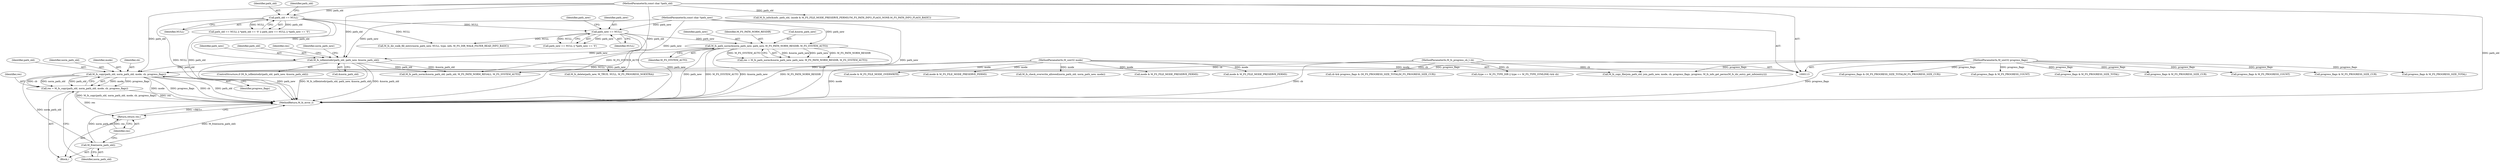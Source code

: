 digraph "0_mstdlib_db124b8f607dd0a40a9aef2d4d468fad433522a7_0@API" {
"1000203" [label="(Call,M_fs_copy(path_old, norm_path_old, mode, cb, progress_flags))"];
"1000193" [label="(Call,M_fs_isfileintodir(path_old, path_new, &norm_path_old))"];
"1000156" [label="(Call,path_old == NULL)"];
"1000114" [label="(MethodParameterIn,const char *path_old)"];
"1000177" [label="(Call,M_fs_path_norm(&norm_path_new, path_new, M_FS_PATH_NORM_RESDIR, M_FS_SYSTEM_AUTO))"];
"1000165" [label="(Call,path_new == NULL)"];
"1000115" [label="(MethodParameterIn,const char *path_new)"];
"1000116" [label="(MethodParameterIn,M_uint32 mode)"];
"1000118" [label="(MethodParameterIn,M_uint32 progress_flags)"];
"1000117" [label="(MethodParameterIn,M_fs_progress_cb_t cb)"];
"1000201" [label="(Call,res = M_fs_copy(path_old, norm_path_old, mode, cb, progress_flags))"];
"1000211" [label="(Return,return res;)"];
"1000209" [label="(Call,M_free(norm_path_old))"];
"1000166" [label="(Identifier,path_new)"];
"1000157" [label="(Identifier,path_old)"];
"1000198" [label="(Block,)"];
"1000397" [label="(Call,progress_flags & M_FS_PROGRESS_COUNT)"];
"1000116" [label="(MethodParameterIn,M_uint32 mode)"];
"1000156" [label="(Call,path_old == NULL)"];
"1000158" [label="(Identifier,NULL)"];
"1000202" [label="(Identifier,res)"];
"1000215" [label="(Call,M_fs_path_norm(&norm_path_old, path_old, M_FS_PATH_NORM_RESALL, M_FS_SYSTEM_AUTO))"];
"1000115" [label="(MethodParameterIn,const char *path_new)"];
"1000590" [label="(Call,mode & M_FS_FILE_MODE_OVERWRITE)"];
"1000175" [label="(Call,res = M_fs_path_norm(&norm_path_new, path_new, M_FS_PATH_NORM_RESDIR, M_FS_SYSTEM_AUTO))"];
"1000201" [label="(Call,res = M_fs_copy(path_old, norm_path_old, mode, cb, progress_flags))"];
"1000609" [label="(MethodReturn,M_fs_error_t)"];
"1000162" [label="(Identifier,path_old)"];
"1000155" [label="(Call,path_old == NULL || *path_old == '\0' || path_new == NULL || *path_new == '\0')"];
"1000194" [label="(Identifier,path_old)"];
"1000177" [label="(Call,M_fs_path_norm(&norm_path_new, path_new, M_FS_PATH_NORM_RESDIR, M_FS_SYSTEM_AUTO))"];
"1000496" [label="(Call,mode & M_FS_FILE_MODE_PRESERVE_PERMS)"];
"1000552" [label="(Call,progress_flags & M_FS_PROGRESS_SIZE_CUR)"];
"1000204" [label="(Identifier,path_old)"];
"1000266" [label="(Call,M_fs_check_overwrite_allowed(norm_path_old, norm_path_new, mode))"];
"1000214" [label="(Identifier,res)"];
"1000203" [label="(Call,M_fs_copy(path_old, norm_path_old, mode, cb, progress_flags))"];
"1000211" [label="(Return,return res;)"];
"1000209" [label="(Call,M_free(norm_path_old))"];
"1000192" [label="(ControlStructure,if (M_fs_isfileintodir(path_old, path_new, &norm_path_old)))"];
"1000170" [label="(Identifier,path_new)"];
"1000296" [label="(Call,mode & M_FS_FILE_MODE_PRESERVE_PERMS)"];
"1000165" [label="(Call,path_new == NULL)"];
"1000200" [label="(Identifier,norm_path_new)"];
"1000181" [label="(Identifier,M_FS_PATH_NORM_RESDIR)"];
"1000242" [label="(Call,mode & M_FS_FILE_MODE_PRESERVE_PERMS)"];
"1000511" [label="(Call,M_fs_copy_file(join_path_old, join_path_new, mode, cb, progress_flags, progress, M_fs_info_get_perms(M_fs_dir_entry_get_info(entry))))"];
"1000167" [label="(Identifier,NULL)"];
"1000205" [label="(Identifier,norm_path_old)"];
"1000196" [label="(Call,&norm_path_old)"];
"1000206" [label="(Identifier,mode)"];
"1000210" [label="(Identifier,norm_path_old)"];
"1000389" [label="(Call,progress_flags & M_FS_PROGRESS_SIZE_TOTAL)"];
"1000164" [label="(Call,path_new == NULL || *path_new == '\0')"];
"1000305" [label="(Call,cb && progress_flags & (M_FS_PROGRESS_SIZE_TOTAL|M_FS_PROGRESS_SIZE_CUR))"];
"1000307" [label="(Call,progress_flags & (M_FS_PROGRESS_SIZE_TOTAL|M_FS_PROGRESS_SIZE_CUR))"];
"1000178" [label="(Call,&norm_path_new)"];
"1000195" [label="(Identifier,path_new)"];
"1000182" [label="(Identifier,M_FS_SYSTEM_AUTO)"];
"1000560" [label="(Call,progress_flags & M_FS_PROGRESS_COUNT)"];
"1000208" [label="(Identifier,progress_flags)"];
"1000114" [label="(MethodParameterIn,const char *path_old)"];
"1000284" [label="(Call,M_fs_dir_walk_fill_entry(norm_path_new, NULL, type, info, M_FS_DIR_WALK_FILTER_READ_INFO_BASIC))"];
"1000544" [label="(Call,progress_flags & M_FS_PROGRESS_SIZE_TOTAL)"];
"1000180" [label="(Identifier,path_new)"];
"1000452" [label="(Call,progress_flags & M_FS_PROGRESS_SIZE_CUR)"];
"1000526" [label="(Call,(type == M_FS_TYPE_DIR || type == M_FS_TYPE_SYMLINK) && cb)"];
"1000193" [label="(Call,M_fs_isfileintodir(path_old, path_new, &norm_path_old))"];
"1000212" [label="(Identifier,res)"];
"1000207" [label="(Identifier,cb)"];
"1000237" [label="(Call,M_fs_info(&info, path_old, (mode & M_FS_FILE_MODE_PRESERVE_PERMS)?M_FS_PATH_INFO_FLAGS_NONE:M_FS_PATH_INFO_FLAGS_BASIC))"];
"1000118" [label="(MethodParameterIn,M_uint32 progress_flags)"];
"1000594" [label="(Call,M_fs_delete(path_new, M_TRUE, NULL, M_FS_PROGRESS_NOEXTRA))"];
"1000117" [label="(MethodParameterIn,M_fs_progress_cb_t cb)"];
"1000203" -> "1000201"  [label="AST: "];
"1000203" -> "1000208"  [label="CFG: "];
"1000204" -> "1000203"  [label="AST: "];
"1000205" -> "1000203"  [label="AST: "];
"1000206" -> "1000203"  [label="AST: "];
"1000207" -> "1000203"  [label="AST: "];
"1000208" -> "1000203"  [label="AST: "];
"1000201" -> "1000203"  [label="CFG: "];
"1000203" -> "1000609"  [label="DDG: mode"];
"1000203" -> "1000609"  [label="DDG: progress_flags"];
"1000203" -> "1000609"  [label="DDG: cb"];
"1000203" -> "1000609"  [label="DDG: path_old"];
"1000203" -> "1000201"  [label="DDG: mode"];
"1000203" -> "1000201"  [label="DDG: progress_flags"];
"1000203" -> "1000201"  [label="DDG: cb"];
"1000203" -> "1000201"  [label="DDG: norm_path_old"];
"1000203" -> "1000201"  [label="DDG: path_old"];
"1000193" -> "1000203"  [label="DDG: path_old"];
"1000114" -> "1000203"  [label="DDG: path_old"];
"1000116" -> "1000203"  [label="DDG: mode"];
"1000118" -> "1000203"  [label="DDG: progress_flags"];
"1000117" -> "1000203"  [label="DDG: cb"];
"1000203" -> "1000209"  [label="DDG: norm_path_old"];
"1000193" -> "1000192"  [label="AST: "];
"1000193" -> "1000196"  [label="CFG: "];
"1000194" -> "1000193"  [label="AST: "];
"1000195" -> "1000193"  [label="AST: "];
"1000196" -> "1000193"  [label="AST: "];
"1000200" -> "1000193"  [label="CFG: "];
"1000214" -> "1000193"  [label="CFG: "];
"1000193" -> "1000609"  [label="DDG: path_new"];
"1000193" -> "1000609"  [label="DDG: M_fs_isfileintodir(path_old, path_new, &norm_path_old)"];
"1000193" -> "1000609"  [label="DDG: &norm_path_old"];
"1000156" -> "1000193"  [label="DDG: path_old"];
"1000114" -> "1000193"  [label="DDG: path_old"];
"1000177" -> "1000193"  [label="DDG: path_new"];
"1000115" -> "1000193"  [label="DDG: path_new"];
"1000193" -> "1000215"  [label="DDG: &norm_path_old"];
"1000193" -> "1000215"  [label="DDG: path_old"];
"1000193" -> "1000594"  [label="DDG: path_new"];
"1000156" -> "1000155"  [label="AST: "];
"1000156" -> "1000158"  [label="CFG: "];
"1000157" -> "1000156"  [label="AST: "];
"1000158" -> "1000156"  [label="AST: "];
"1000162" -> "1000156"  [label="CFG: "];
"1000155" -> "1000156"  [label="CFG: "];
"1000156" -> "1000609"  [label="DDG: path_old"];
"1000156" -> "1000609"  [label="DDG: NULL"];
"1000156" -> "1000155"  [label="DDG: path_old"];
"1000156" -> "1000155"  [label="DDG: NULL"];
"1000114" -> "1000156"  [label="DDG: path_old"];
"1000156" -> "1000165"  [label="DDG: NULL"];
"1000156" -> "1000284"  [label="DDG: NULL"];
"1000114" -> "1000113"  [label="AST: "];
"1000114" -> "1000609"  [label="DDG: path_old"];
"1000114" -> "1000215"  [label="DDG: path_old"];
"1000114" -> "1000237"  [label="DDG: path_old"];
"1000177" -> "1000175"  [label="AST: "];
"1000177" -> "1000182"  [label="CFG: "];
"1000178" -> "1000177"  [label="AST: "];
"1000180" -> "1000177"  [label="AST: "];
"1000181" -> "1000177"  [label="AST: "];
"1000182" -> "1000177"  [label="AST: "];
"1000175" -> "1000177"  [label="CFG: "];
"1000177" -> "1000609"  [label="DDG: M_FS_SYSTEM_AUTO"];
"1000177" -> "1000609"  [label="DDG: &norm_path_new"];
"1000177" -> "1000609"  [label="DDG: M_FS_PATH_NORM_RESDIR"];
"1000177" -> "1000609"  [label="DDG: path_new"];
"1000177" -> "1000175"  [label="DDG: &norm_path_new"];
"1000177" -> "1000175"  [label="DDG: path_new"];
"1000177" -> "1000175"  [label="DDG: M_FS_PATH_NORM_RESDIR"];
"1000177" -> "1000175"  [label="DDG: M_FS_SYSTEM_AUTO"];
"1000165" -> "1000177"  [label="DDG: path_new"];
"1000115" -> "1000177"  [label="DDG: path_new"];
"1000177" -> "1000215"  [label="DDG: M_FS_SYSTEM_AUTO"];
"1000165" -> "1000164"  [label="AST: "];
"1000165" -> "1000167"  [label="CFG: "];
"1000166" -> "1000165"  [label="AST: "];
"1000167" -> "1000165"  [label="AST: "];
"1000170" -> "1000165"  [label="CFG: "];
"1000164" -> "1000165"  [label="CFG: "];
"1000165" -> "1000609"  [label="DDG: path_new"];
"1000165" -> "1000609"  [label="DDG: NULL"];
"1000165" -> "1000164"  [label="DDG: path_new"];
"1000165" -> "1000164"  [label="DDG: NULL"];
"1000115" -> "1000165"  [label="DDG: path_new"];
"1000165" -> "1000284"  [label="DDG: NULL"];
"1000115" -> "1000113"  [label="AST: "];
"1000115" -> "1000609"  [label="DDG: path_new"];
"1000115" -> "1000594"  [label="DDG: path_new"];
"1000116" -> "1000113"  [label="AST: "];
"1000116" -> "1000609"  [label="DDG: mode"];
"1000116" -> "1000242"  [label="DDG: mode"];
"1000116" -> "1000266"  [label="DDG: mode"];
"1000116" -> "1000296"  [label="DDG: mode"];
"1000116" -> "1000496"  [label="DDG: mode"];
"1000116" -> "1000511"  [label="DDG: mode"];
"1000116" -> "1000590"  [label="DDG: mode"];
"1000118" -> "1000113"  [label="AST: "];
"1000118" -> "1000609"  [label="DDG: progress_flags"];
"1000118" -> "1000307"  [label="DDG: progress_flags"];
"1000118" -> "1000389"  [label="DDG: progress_flags"];
"1000118" -> "1000397"  [label="DDG: progress_flags"];
"1000118" -> "1000452"  [label="DDG: progress_flags"];
"1000118" -> "1000511"  [label="DDG: progress_flags"];
"1000118" -> "1000544"  [label="DDG: progress_flags"];
"1000118" -> "1000552"  [label="DDG: progress_flags"];
"1000118" -> "1000560"  [label="DDG: progress_flags"];
"1000117" -> "1000113"  [label="AST: "];
"1000117" -> "1000609"  [label="DDG: cb"];
"1000117" -> "1000305"  [label="DDG: cb"];
"1000117" -> "1000511"  [label="DDG: cb"];
"1000117" -> "1000526"  [label="DDG: cb"];
"1000201" -> "1000198"  [label="AST: "];
"1000202" -> "1000201"  [label="AST: "];
"1000210" -> "1000201"  [label="CFG: "];
"1000201" -> "1000609"  [label="DDG: M_fs_copy(path_old, norm_path_old, mode, cb, progress_flags)"];
"1000201" -> "1000609"  [label="DDG: res"];
"1000201" -> "1000211"  [label="DDG: res"];
"1000211" -> "1000198"  [label="AST: "];
"1000211" -> "1000212"  [label="CFG: "];
"1000212" -> "1000211"  [label="AST: "];
"1000609" -> "1000211"  [label="CFG: "];
"1000211" -> "1000609"  [label="DDG: <RET>"];
"1000212" -> "1000211"  [label="DDG: res"];
"1000209" -> "1000198"  [label="AST: "];
"1000209" -> "1000210"  [label="CFG: "];
"1000210" -> "1000209"  [label="AST: "];
"1000212" -> "1000209"  [label="CFG: "];
"1000209" -> "1000609"  [label="DDG: M_free(norm_path_old)"];
"1000209" -> "1000609"  [label="DDG: norm_path_old"];
}
